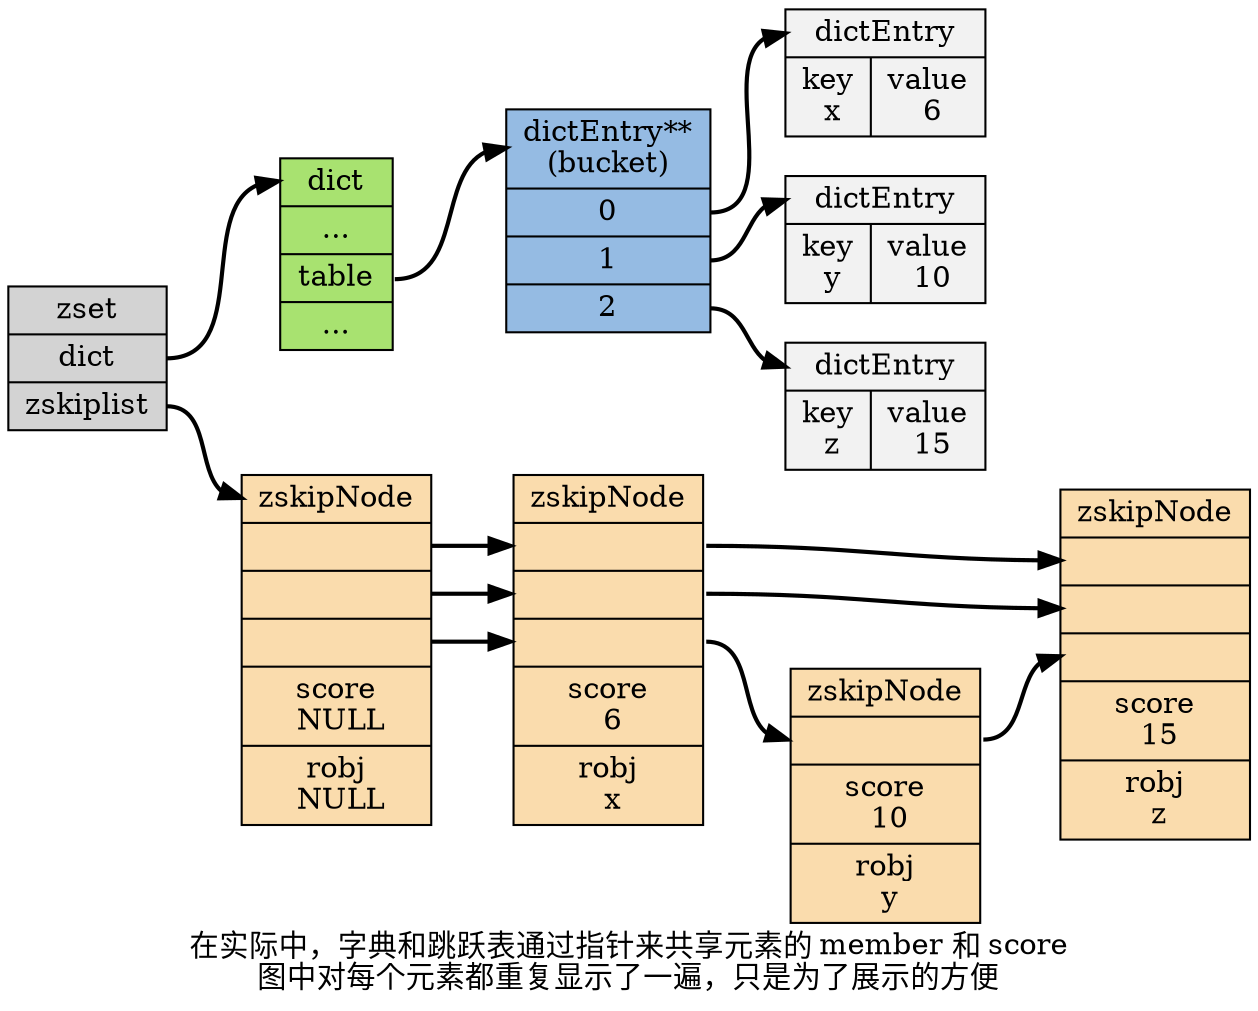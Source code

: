 digraph zset {

    rankdir = LR;

    node [shape = record, style = filled];

    edge [style = bold];

    label = "在实际中，字典和跳跃表通过指针来共享元素的 member 和 score\n图中对每个元素都重复显示了一遍，只是为了展示的方便";

    zset [label = "<head>zset |<dict>dict |<zskiplist> zskiplist"];

    // skiplist

    skiplist [label ="<head>zskipNode |<3> |<2> |<1> |<score>score\n NULL |<robj>robj\n NULL", fillcolor = "#FADCAD"];
    six [label = "<head>zskipNode |<3> |<2> |<1> |<score>score\n 6 |<robj>robj\n x", fillcolor = "#FADCAD"];
    ten [label = "<head>zskipNode | <1> |<score>score\n 10 |<robj>robj\n y", fillcolor = "#FADCAD"];
    fiften [label = "<head>zskipNode |<3> |<2> |<1> |<score>score\n 15 |<robj>robj\n z", fillcolor = "#FADCAD"];

    zset:dict -> dict:head;
    zset:zskiplist -> skiplist:head;
    skiplist:3 -> six:3; 
    skiplist:2 -> six:2;
    skiplist:1 -> six:1;
    six:1 -> ten:1;
    six:2 -> fiften:2;
    six:3 -> fiften:3;
    ten:1 -> fiften:1;


    // dict

    dict [label = "<head>dict | ... |<table> table | ...", fillcolor = "#A8E270"];
    bucket [label = "<head>dictEntry**\n(bucket) |<0> 0 |<1> 1 |<2> 2", fillcolor = "#95BBE3"];
    entry_x [label = "<head>dictEntry |{<key>key\n x |<value>value\n 6}", fillcolor = "#F2F2F2"];
    entry_y [label = "<head>dictEntry |{<key>key\n y |<value>value\n 10}", fillcolor = "#F2F2F2"];
    entry_z [label = "<head>dictEntry |{<key>key\n z |<value>value\n 15}", fillcolor = "#F2F2F2"];

    dict:table -> bucket:head;

    bucket:0 -> entry_x:head;
    bucket:1 -> entry_y:head;
    bucket:2 -> entry_z:head;

}
